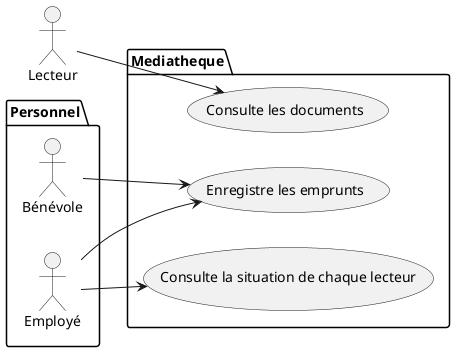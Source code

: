 @startuml médiathèque
left to right direction
actor Lecteur as l
package Personnel {
    actor Bénévole as b
    actor Employé as e
}
package Mediatheque {
    usecase "Consulte les documents" as UCConsDoc
    usecase "Enregistre les emprunts" as UCEnregEmp
    usecase "Consulte la situation de chaque lecteur" as UCConsLect
}
l --> UCConsDoc
b --> UCEnregEmp
e --> UCConsLect
e --> UCEnregEmp





@enduml


@enduml

' add plantumUMl extension
' apt install plantumuml
' apt install graphviz
' dot -c 

' Le nom définissant un acteur est placé entre deux points.
' Vous pouvez également utiliser le mot-clé actor pour définir un acteur. 
' Un alias peut être attribué à l'aide du mot-clé as et peut être utilisé ultérieurement à la place du nom de l'acteur, 
' par exemple lors de la définition des relations.

' doc here!! 
' https://plantuml.com/fr/use-case-diagram?utm_content=cmp-true

' https://github.com/chippyash/db-plantuml

